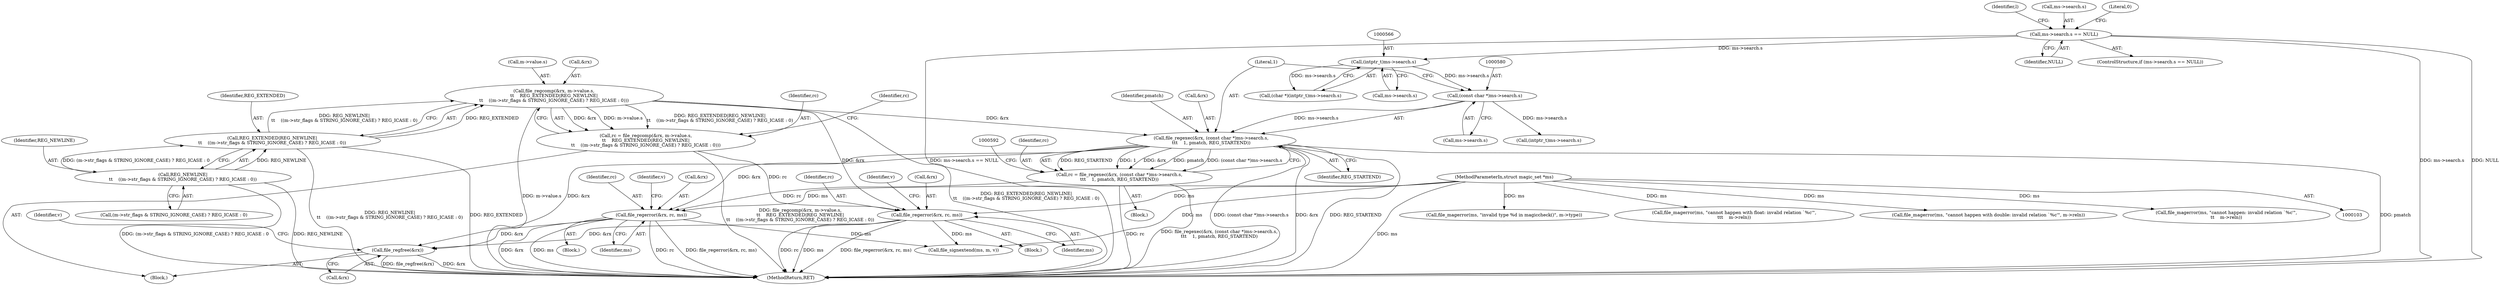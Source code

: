 digraph "0_file_4a284c89d6ef11aca34da65da7d673050a5ea320_1@API" {
"1000673" [label="(Call,file_regfree(&rx))"];
"1000576" [label="(Call,file_regexec(&rx, (const char *)ms->search.s,\n\t\t\t    1, pmatch, REG_STARTEND))"];
"1000487" [label="(Call,file_regcomp(&rx, m->value.s,\n\t\t    REG_EXTENDED|REG_NEWLINE|\n\t\t    ((m->str_flags & STRING_IGNORE_CASE) ? REG_ICASE : 0)))"];
"1000495" [label="(Call,REG_EXTENDED|REG_NEWLINE|\n\t\t    ((m->str_flags & STRING_IGNORE_CASE) ? REG_ICASE : 0))"];
"1000497" [label="(Call,REG_NEWLINE|\n\t\t    ((m->str_flags & STRING_IGNORE_CASE) ? REG_ICASE : 0))"];
"1000579" [label="(Call,(const char *)ms->search.s)"];
"1000565" [label="(Call,(intptr_t)ms->search.s)"];
"1000473" [label="(Call,ms->search.s == NULL)"];
"1000661" [label="(Call,file_regerror(&rx, rc, ms))"];
"1000574" [label="(Call,rc = file_regexec(&rx, (const char *)ms->search.s,\n\t\t\t    1, pmatch, REG_STARTEND))"];
"1000104" [label="(MethodParameterIn,struct magic_set *ms)"];
"1000510" [label="(Call,file_regerror(&rx, rc, ms))"];
"1000485" [label="(Call,rc = file_regcomp(&rx, m->value.s,\n\t\t    REG_EXTENDED|REG_NEWLINE|\n\t\t    ((m->str_flags & STRING_IGNORE_CASE) ? REG_ICASE : 0)))"];
"1000661" [label="(Call,file_regerror(&rx, rc, ms))"];
"1000479" [label="(Identifier,NULL)"];
"1000693" [label="(Call,file_magerror(ms, \"invalid type %d in magiccheck()\", m->type))"];
"1000994" [label="(MethodReturn,RET)"];
"1000579" [label="(Call,(const char *)ms->search.s)"];
"1000581" [label="(Call,ms->search.s)"];
"1000587" [label="(Identifier,pmatch)"];
"1000678" [label="(Identifier,v)"];
"1000673" [label="(Call,file_regfree(&rx))"];
"1000577" [label="(Call,&rx)"];
"1000499" [label="(Call,(m->str_flags & STRING_IGNORE_CASE) ? REG_ICASE : 0)"];
"1000565" [label="(Call,(intptr_t)ms->search.s)"];
"1000664" [label="(Identifier,rc)"];
"1000516" [label="(Identifier,v)"];
"1000486" [label="(Identifier,rc)"];
"1000485" [label="(Call,rc = file_regcomp(&rx, m->value.s,\n\t\t    REG_EXTENDED|REG_NEWLINE|\n\t\t    ((m->str_flags & STRING_IGNORE_CASE) ? REG_ICASE : 0)))"];
"1000496" [label="(Identifier,REG_EXTENDED)"];
"1000508" [label="(Identifier,rc)"];
"1000593" [label="(Call,(intptr_t)ms->search.s)"];
"1000604" [label="(Block,)"];
"1000667" [label="(Identifier,v)"];
"1000588" [label="(Identifier,REG_STARTEND)"];
"1000483" [label="(Identifier,l)"];
"1000472" [label="(ControlStructure,if (ms->search.s == NULL))"];
"1000522" [label="(Block,)"];
"1000509" [label="(Block,)"];
"1000497" [label="(Call,REG_NEWLINE|\n\t\t    ((m->str_flags & STRING_IGNORE_CASE) ? REG_ICASE : 0))"];
"1000239" [label="(Call,file_magerror(ms, \"cannot happen with float: invalid relation `%c'\",\n\t\t\t    m->reln))"];
"1000510" [label="(Call,file_regerror(&rx, rc, ms))"];
"1000704" [label="(Call,file_signextend(ms, m, v))"];
"1000575" [label="(Identifier,rc)"];
"1000563" [label="(Call,(char *)(intptr_t)ms->search.s)"];
"1000514" [label="(Identifier,ms)"];
"1000473" [label="(Call,ms->search.s == NULL)"];
"1000104" [label="(MethodParameterIn,struct magic_set *ms)"];
"1000674" [label="(Call,&rx)"];
"1000487" [label="(Call,file_regcomp(&rx, m->value.s,\n\t\t    REG_EXTENDED|REG_NEWLINE|\n\t\t    ((m->str_flags & STRING_IGNORE_CASE) ? REG_ICASE : 0)))"];
"1000498" [label="(Identifier,REG_NEWLINE)"];
"1000586" [label="(Literal,1)"];
"1000495" [label="(Call,REG_EXTENDED|REG_NEWLINE|\n\t\t    ((m->str_flags & STRING_IGNORE_CASE) ? REG_ICASE : 0))"];
"1000567" [label="(Call,ms->search.s)"];
"1000304" [label="(Call,file_magerror(ms, \"cannot happen with double: invalid relation `%c'\", m->reln))"];
"1000983" [label="(Call,file_magerror(ms, \"cannot happen: invalid relation `%c'\",\n\t\t    m->reln))"];
"1000665" [label="(Identifier,ms)"];
"1000474" [label="(Call,ms->search.s)"];
"1000490" [label="(Call,m->value.s)"];
"1000469" [label="(Block,)"];
"1000576" [label="(Call,file_regexec(&rx, (const char *)ms->search.s,\n\t\t\t    1, pmatch, REG_STARTEND))"];
"1000481" [label="(Literal,0)"];
"1000662" [label="(Call,&rx)"];
"1000574" [label="(Call,rc = file_regexec(&rx, (const char *)ms->search.s,\n\t\t\t    1, pmatch, REG_STARTEND))"];
"1000511" [label="(Call,&rx)"];
"1000513" [label="(Identifier,rc)"];
"1000488" [label="(Call,&rx)"];
"1000673" -> "1000469"  [label="AST: "];
"1000673" -> "1000674"  [label="CFG: "];
"1000674" -> "1000673"  [label="AST: "];
"1000678" -> "1000673"  [label="CFG: "];
"1000673" -> "1000994"  [label="DDG: &rx"];
"1000673" -> "1000994"  [label="DDG: file_regfree(&rx)"];
"1000576" -> "1000673"  [label="DDG: &rx"];
"1000661" -> "1000673"  [label="DDG: &rx"];
"1000510" -> "1000673"  [label="DDG: &rx"];
"1000576" -> "1000574"  [label="AST: "];
"1000576" -> "1000588"  [label="CFG: "];
"1000577" -> "1000576"  [label="AST: "];
"1000579" -> "1000576"  [label="AST: "];
"1000586" -> "1000576"  [label="AST: "];
"1000587" -> "1000576"  [label="AST: "];
"1000588" -> "1000576"  [label="AST: "];
"1000574" -> "1000576"  [label="CFG: "];
"1000576" -> "1000994"  [label="DDG: (const char *)ms->search.s"];
"1000576" -> "1000994"  [label="DDG: &rx"];
"1000576" -> "1000994"  [label="DDG: REG_STARTEND"];
"1000576" -> "1000994"  [label="DDG: pmatch"];
"1000576" -> "1000574"  [label="DDG: REG_STARTEND"];
"1000576" -> "1000574"  [label="DDG: 1"];
"1000576" -> "1000574"  [label="DDG: &rx"];
"1000576" -> "1000574"  [label="DDG: pmatch"];
"1000576" -> "1000574"  [label="DDG: (const char *)ms->search.s"];
"1000487" -> "1000576"  [label="DDG: &rx"];
"1000579" -> "1000576"  [label="DDG: ms->search.s"];
"1000576" -> "1000661"  [label="DDG: &rx"];
"1000487" -> "1000485"  [label="AST: "];
"1000487" -> "1000495"  [label="CFG: "];
"1000488" -> "1000487"  [label="AST: "];
"1000490" -> "1000487"  [label="AST: "];
"1000495" -> "1000487"  [label="AST: "];
"1000485" -> "1000487"  [label="CFG: "];
"1000487" -> "1000994"  [label="DDG: REG_EXTENDED|REG_NEWLINE|\n\t\t    ((m->str_flags & STRING_IGNORE_CASE) ? REG_ICASE : 0)"];
"1000487" -> "1000994"  [label="DDG: m->value.s"];
"1000487" -> "1000485"  [label="DDG: &rx"];
"1000487" -> "1000485"  [label="DDG: m->value.s"];
"1000487" -> "1000485"  [label="DDG: REG_EXTENDED|REG_NEWLINE|\n\t\t    ((m->str_flags & STRING_IGNORE_CASE) ? REG_ICASE : 0)"];
"1000495" -> "1000487"  [label="DDG: REG_EXTENDED"];
"1000495" -> "1000487"  [label="DDG: REG_NEWLINE|\n\t\t    ((m->str_flags & STRING_IGNORE_CASE) ? REG_ICASE : 0)"];
"1000487" -> "1000510"  [label="DDG: &rx"];
"1000495" -> "1000497"  [label="CFG: "];
"1000496" -> "1000495"  [label="AST: "];
"1000497" -> "1000495"  [label="AST: "];
"1000495" -> "1000994"  [label="DDG: REG_EXTENDED"];
"1000495" -> "1000994"  [label="DDG: REG_NEWLINE|\n\t\t    ((m->str_flags & STRING_IGNORE_CASE) ? REG_ICASE : 0)"];
"1000497" -> "1000495"  [label="DDG: REG_NEWLINE"];
"1000497" -> "1000495"  [label="DDG: (m->str_flags & STRING_IGNORE_CASE) ? REG_ICASE : 0"];
"1000497" -> "1000499"  [label="CFG: "];
"1000498" -> "1000497"  [label="AST: "];
"1000499" -> "1000497"  [label="AST: "];
"1000497" -> "1000994"  [label="DDG: REG_NEWLINE"];
"1000497" -> "1000994"  [label="DDG: (m->str_flags & STRING_IGNORE_CASE) ? REG_ICASE : 0"];
"1000579" -> "1000581"  [label="CFG: "];
"1000580" -> "1000579"  [label="AST: "];
"1000581" -> "1000579"  [label="AST: "];
"1000586" -> "1000579"  [label="CFG: "];
"1000565" -> "1000579"  [label="DDG: ms->search.s"];
"1000579" -> "1000593"  [label="DDG: ms->search.s"];
"1000565" -> "1000563"  [label="AST: "];
"1000565" -> "1000567"  [label="CFG: "];
"1000566" -> "1000565"  [label="AST: "];
"1000567" -> "1000565"  [label="AST: "];
"1000563" -> "1000565"  [label="CFG: "];
"1000565" -> "1000563"  [label="DDG: ms->search.s"];
"1000473" -> "1000565"  [label="DDG: ms->search.s"];
"1000473" -> "1000472"  [label="AST: "];
"1000473" -> "1000479"  [label="CFG: "];
"1000474" -> "1000473"  [label="AST: "];
"1000479" -> "1000473"  [label="AST: "];
"1000481" -> "1000473"  [label="CFG: "];
"1000483" -> "1000473"  [label="CFG: "];
"1000473" -> "1000994"  [label="DDG: ms->search.s"];
"1000473" -> "1000994"  [label="DDG: NULL"];
"1000473" -> "1000994"  [label="DDG: ms->search.s == NULL"];
"1000661" -> "1000604"  [label="AST: "];
"1000661" -> "1000665"  [label="CFG: "];
"1000662" -> "1000661"  [label="AST: "];
"1000664" -> "1000661"  [label="AST: "];
"1000665" -> "1000661"  [label="AST: "];
"1000667" -> "1000661"  [label="CFG: "];
"1000661" -> "1000994"  [label="DDG: rc"];
"1000661" -> "1000994"  [label="DDG: file_regerror(&rx, rc, ms)"];
"1000661" -> "1000994"  [label="DDG: &rx"];
"1000661" -> "1000994"  [label="DDG: ms"];
"1000574" -> "1000661"  [label="DDG: rc"];
"1000104" -> "1000661"  [label="DDG: ms"];
"1000661" -> "1000704"  [label="DDG: ms"];
"1000574" -> "1000522"  [label="AST: "];
"1000575" -> "1000574"  [label="AST: "];
"1000592" -> "1000574"  [label="CFG: "];
"1000574" -> "1000994"  [label="DDG: rc"];
"1000574" -> "1000994"  [label="DDG: file_regexec(&rx, (const char *)ms->search.s,\n\t\t\t    1, pmatch, REG_STARTEND)"];
"1000104" -> "1000103"  [label="AST: "];
"1000104" -> "1000994"  [label="DDG: ms"];
"1000104" -> "1000239"  [label="DDG: ms"];
"1000104" -> "1000304"  [label="DDG: ms"];
"1000104" -> "1000510"  [label="DDG: ms"];
"1000104" -> "1000693"  [label="DDG: ms"];
"1000104" -> "1000704"  [label="DDG: ms"];
"1000104" -> "1000983"  [label="DDG: ms"];
"1000510" -> "1000509"  [label="AST: "];
"1000510" -> "1000514"  [label="CFG: "];
"1000511" -> "1000510"  [label="AST: "];
"1000513" -> "1000510"  [label="AST: "];
"1000514" -> "1000510"  [label="AST: "];
"1000516" -> "1000510"  [label="CFG: "];
"1000510" -> "1000994"  [label="DDG: rc"];
"1000510" -> "1000994"  [label="DDG: ms"];
"1000510" -> "1000994"  [label="DDG: file_regerror(&rx, rc, ms)"];
"1000485" -> "1000510"  [label="DDG: rc"];
"1000510" -> "1000704"  [label="DDG: ms"];
"1000485" -> "1000469"  [label="AST: "];
"1000486" -> "1000485"  [label="AST: "];
"1000508" -> "1000485"  [label="CFG: "];
"1000485" -> "1000994"  [label="DDG: file_regcomp(&rx, m->value.s,\n\t\t    REG_EXTENDED|REG_NEWLINE|\n\t\t    ((m->str_flags & STRING_IGNORE_CASE) ? REG_ICASE : 0))"];
}
